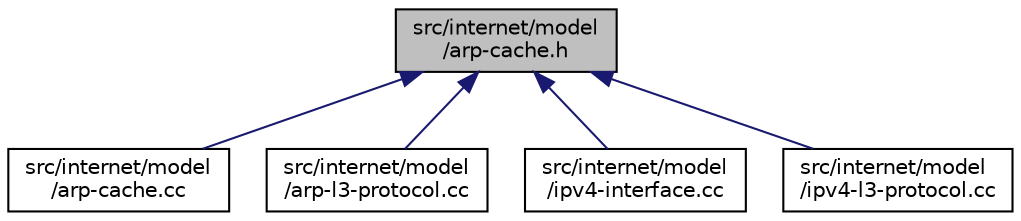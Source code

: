 digraph "src/internet/model/arp-cache.h"
{
 // LATEX_PDF_SIZE
  edge [fontname="Helvetica",fontsize="10",labelfontname="Helvetica",labelfontsize="10"];
  node [fontname="Helvetica",fontsize="10",shape=record];
  Node1 [label="src/internet/model\l/arp-cache.h",height=0.2,width=0.4,color="black", fillcolor="grey75", style="filled", fontcolor="black",tooltip=" "];
  Node1 -> Node2 [dir="back",color="midnightblue",fontsize="10",style="solid",fontname="Helvetica"];
  Node2 [label="src/internet/model\l/arp-cache.cc",height=0.2,width=0.4,color="black", fillcolor="white", style="filled",URL="$arp-cache_8cc.html",tooltip=" "];
  Node1 -> Node3 [dir="back",color="midnightblue",fontsize="10",style="solid",fontname="Helvetica"];
  Node3 [label="src/internet/model\l/arp-l3-protocol.cc",height=0.2,width=0.4,color="black", fillcolor="white", style="filled",URL="$arp-l3-protocol_8cc.html",tooltip=" "];
  Node1 -> Node4 [dir="back",color="midnightblue",fontsize="10",style="solid",fontname="Helvetica"];
  Node4 [label="src/internet/model\l/ipv4-interface.cc",height=0.2,width=0.4,color="black", fillcolor="white", style="filled",URL="$ipv4-interface_8cc.html",tooltip=" "];
  Node1 -> Node5 [dir="back",color="midnightblue",fontsize="10",style="solid",fontname="Helvetica"];
  Node5 [label="src/internet/model\l/ipv4-l3-protocol.cc",height=0.2,width=0.4,color="black", fillcolor="white", style="filled",URL="$ipv4-l3-protocol_8cc.html",tooltip=" "];
}
